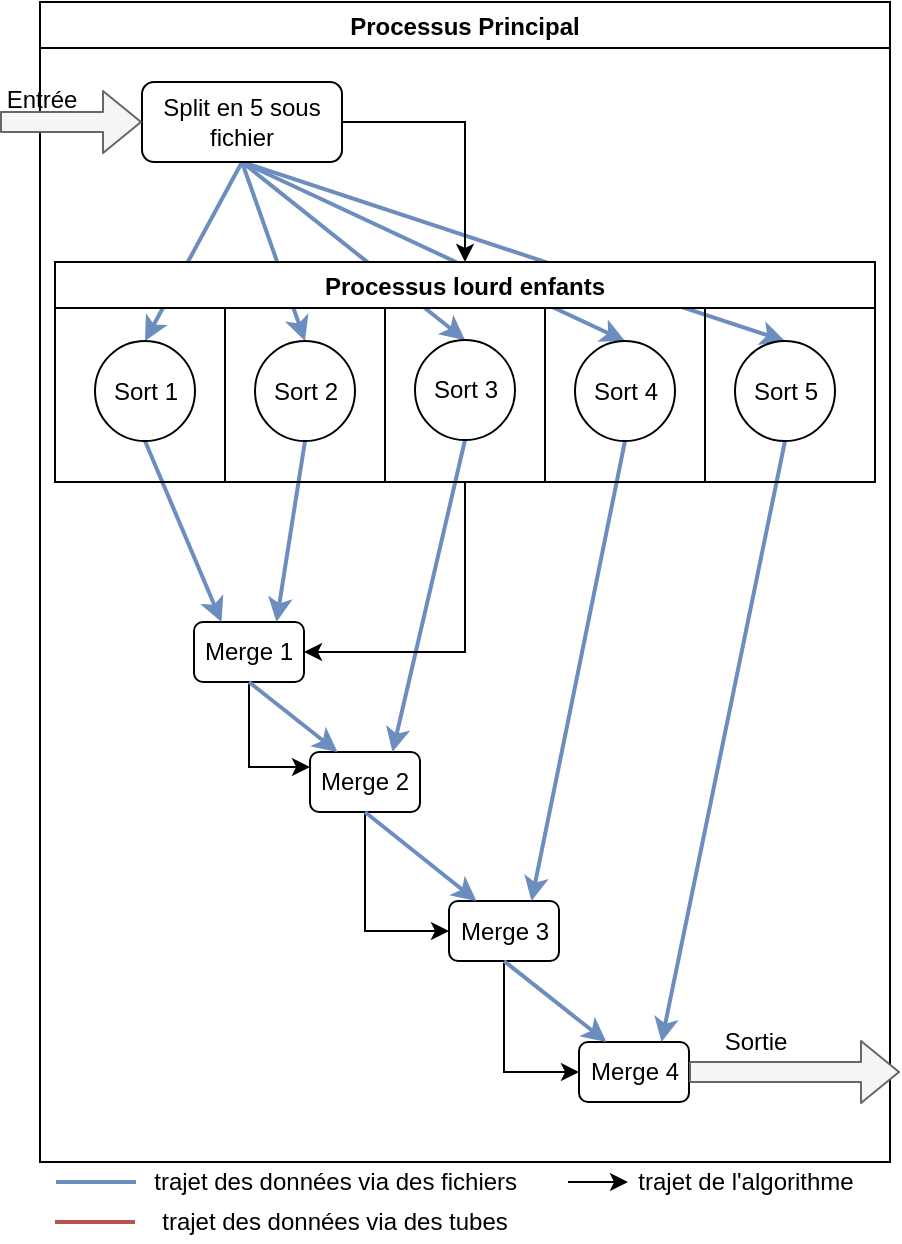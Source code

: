 <mxfile version="10.5.4" type="device"><diagram id="0q9RPKo4rW0WlW4GMi_R" name="Page-1"><mxGraphModel dx="1074" dy="853" grid="1" gridSize="10" guides="1" tooltips="1" connect="1" arrows="1" fold="1" page="1" pageScale="1" pageWidth="2970" pageHeight="2100" math="0" shadow="0"><root><mxCell id="0"/><mxCell id="1" parent="0"/><mxCell id="OFIGbGrWp9mvI6Ak_jQu-1" value="Processus Principal" style="swimlane;" parent="1" vertex="1"><mxGeometry x="1580" y="80" width="425" height="580" as="geometry"/></mxCell><mxCell id="dmsXIGATHcHCBPWfimos-7" value="" style="endArrow=none;html=1;exitX=0.5;exitY=0;exitDx=0;exitDy=0;fillColor=#dae8fc;strokeColor=#6c8ebf;strokeWidth=2;entryX=0.5;entryY=1;entryDx=0;entryDy=0;startArrow=classic;startFill=1;" parent="OFIGbGrWp9mvI6Ak_jQu-1" source="OFIGbGrWp9mvI6Ak_jQu-35" target="OFIGbGrWp9mvI6Ak_jQu-3" edge="1"><mxGeometry width="50" height="50" relative="1" as="geometry"><mxPoint x="100.724" y="319.931" as="sourcePoint"/><mxPoint x="62.793" y="229.586" as="targetPoint"/></mxGeometry></mxCell><mxCell id="dmsXIGATHcHCBPWfimos-8" value="" style="endArrow=none;html=1;exitX=0.5;exitY=0;exitDx=0;exitDy=0;fillColor=#dae8fc;strokeColor=#6c8ebf;strokeWidth=2;entryX=0.5;entryY=1;entryDx=0;entryDy=0;startArrow=classic;startFill=1;" parent="OFIGbGrWp9mvI6Ak_jQu-1" source="OFIGbGrWp9mvI6Ak_jQu-36" target="OFIGbGrWp9mvI6Ak_jQu-3" edge="1"><mxGeometry width="50" height="50" relative="1" as="geometry"><mxPoint x="62.793" y="179.241" as="sourcePoint"/><mxPoint x="111.069" y="90.276" as="targetPoint"/></mxGeometry></mxCell><mxCell id="dmsXIGATHcHCBPWfimos-9" value="" style="endArrow=none;html=1;exitX=0.5;exitY=0;exitDx=0;exitDy=0;fillColor=#dae8fc;strokeColor=#6c8ebf;strokeWidth=2;entryX=0.5;entryY=1;entryDx=0;entryDy=0;startArrow=classic;startFill=1;" parent="OFIGbGrWp9mvI6Ak_jQu-1" source="OFIGbGrWp9mvI6Ak_jQu-38" target="OFIGbGrWp9mvI6Ak_jQu-3" edge="1"><mxGeometry width="50" height="50" relative="1" as="geometry"><mxPoint x="72.793" y="189.241" as="sourcePoint"/><mxPoint x="121.069" y="100.276" as="targetPoint"/></mxGeometry></mxCell><mxCell id="dmsXIGATHcHCBPWfimos-10" value="" style="endArrow=none;html=1;exitX=0.5;exitY=0;exitDx=0;exitDy=0;fillColor=#dae8fc;strokeColor=#6c8ebf;strokeWidth=2;entryX=0.5;entryY=1;entryDx=0;entryDy=0;startArrow=classic;startFill=1;" parent="OFIGbGrWp9mvI6Ak_jQu-1" source="OFIGbGrWp9mvI6Ak_jQu-37" target="OFIGbGrWp9mvI6Ak_jQu-3" edge="1"><mxGeometry width="50" height="50" relative="1" as="geometry"><mxPoint x="82.793" y="199.241" as="sourcePoint"/><mxPoint x="131.069" y="110.276" as="targetPoint"/></mxGeometry></mxCell><mxCell id="dmsXIGATHcHCBPWfimos-11" value="" style="endArrow=none;html=1;exitX=0.5;exitY=0;exitDx=0;exitDy=0;fillColor=#dae8fc;strokeColor=#6c8ebf;strokeWidth=2;entryX=0.5;entryY=1;entryDx=0;entryDy=0;startArrow=classic;startFill=1;" parent="OFIGbGrWp9mvI6Ak_jQu-1" source="OFIGbGrWp9mvI6Ak_jQu-39" target="OFIGbGrWp9mvI6Ak_jQu-3" edge="1"><mxGeometry width="50" height="50" relative="1" as="geometry"><mxPoint x="92.793" y="209.241" as="sourcePoint"/><mxPoint x="141.069" y="120.276" as="targetPoint"/></mxGeometry></mxCell><mxCell id="OFIGbGrWp9mvI6Ak_jQu-2" style="edgeStyle=orthogonalEdgeStyle;rounded=0;orthogonalLoop=1;jettySize=auto;html=1;entryX=0.5;entryY=0;entryDx=0;entryDy=0;exitX=1;exitY=0.5;exitDx=0;exitDy=0;" parent="OFIGbGrWp9mvI6Ak_jQu-1" source="OFIGbGrWp9mvI6Ak_jQu-3" target="OFIGbGrWp9mvI6Ak_jQu-40" edge="1"><mxGeometry relative="1" as="geometry"><mxPoint x="79.69" y="109.931" as="targetPoint"/></mxGeometry></mxCell><mxCell id="OFIGbGrWp9mvI6Ak_jQu-3" value="Split en 5 sous fichier" style="rounded=1;whiteSpace=wrap;html=1;" parent="OFIGbGrWp9mvI6Ak_jQu-1" vertex="1"><mxGeometry x="51" y="40" width="100" height="40" as="geometry"/></mxCell><mxCell id="OFIGbGrWp9mvI6Ak_jQu-4" style="edgeStyle=orthogonalEdgeStyle;rounded=0;orthogonalLoop=1;jettySize=auto;html=1;entryX=0.5;entryY=0;entryDx=0;entryDy=0;" parent="OFIGbGrWp9mvI6Ak_jQu-1" edge="1"><mxGeometry relative="1" as="geometry"><mxPoint x="105" y="125.103" as="sourcePoint"/></mxGeometry></mxCell><mxCell id="OFIGbGrWp9mvI6Ak_jQu-8" style="edgeStyle=orthogonalEdgeStyle;rounded=0;orthogonalLoop=1;jettySize=auto;html=1;entryX=0.5;entryY=0;entryDx=0;entryDy=0;" parent="OFIGbGrWp9mvI6Ak_jQu-1" edge="1"><mxGeometry relative="1" as="geometry"><mxPoint x="297" y="229.931" as="sourcePoint"/></mxGeometry></mxCell><mxCell id="OFIGbGrWp9mvI6Ak_jQu-10" style="edgeStyle=orthogonalEdgeStyle;rounded=0;orthogonalLoop=1;jettySize=auto;html=1;entryX=0.5;entryY=0;entryDx=0;entryDy=0;" parent="OFIGbGrWp9mvI6Ak_jQu-1" edge="1"><mxGeometry relative="1" as="geometry"><mxPoint x="232" y="194.759" as="sourcePoint"/></mxGeometry></mxCell><mxCell id="OFIGbGrWp9mvI6Ak_jQu-12" style="edgeStyle=orthogonalEdgeStyle;rounded=0;orthogonalLoop=1;jettySize=auto;html=1;entryX=0.5;entryY=0;entryDx=0;entryDy=0;" parent="OFIGbGrWp9mvI6Ak_jQu-1" edge="1"><mxGeometry relative="1" as="geometry"><mxPoint x="170" y="160.276" as="sourcePoint"/></mxGeometry></mxCell><mxCell id="OFIGbGrWp9mvI6Ak_jQu-14" style="edgeStyle=orthogonalEdgeStyle;rounded=0;orthogonalLoop=1;jettySize=auto;html=1;entryX=0;entryY=0.25;entryDx=0;entryDy=0;strokeWidth=1;exitX=0.5;exitY=1;exitDx=0;exitDy=0;" parent="OFIGbGrWp9mvI6Ak_jQu-1" source="OFIGbGrWp9mvI6Ak_jQu-15" target="OFIGbGrWp9mvI6Ak_jQu-19" edge="1"><mxGeometry relative="1" as="geometry"/></mxCell><mxCell id="OFIGbGrWp9mvI6Ak_jQu-15" value="Merge 1" style="rounded=1;whiteSpace=wrap;html=1;" parent="OFIGbGrWp9mvI6Ak_jQu-1" vertex="1"><mxGeometry x="77" y="310" width="55" height="30" as="geometry"/></mxCell><mxCell id="OFIGbGrWp9mvI6Ak_jQu-16" value="" style="endArrow=none;html=1;exitX=0.25;exitY=0;exitDx=0;exitDy=0;fillColor=#dae8fc;strokeColor=#6c8ebf;strokeWidth=2;entryX=0.5;entryY=1;entryDx=0;entryDy=0;startArrow=classic;startFill=1;" parent="OFIGbGrWp9mvI6Ak_jQu-1" source="OFIGbGrWp9mvI6Ak_jQu-15" target="OFIGbGrWp9mvI6Ak_jQu-35" edge="1"><mxGeometry width="50" height="50" relative="1" as="geometry"><mxPoint x="70" y="240" as="sourcePoint"/><mxPoint x="90" y="260" as="targetPoint"/></mxGeometry></mxCell><mxCell id="OFIGbGrWp9mvI6Ak_jQu-17" value="" style="endArrow=none;html=1;exitX=0.75;exitY=0;exitDx=0;exitDy=0;fillColor=#dae8fc;strokeColor=#6c8ebf;strokeWidth=2;entryX=0.5;entryY=1;entryDx=0;entryDy=0;startArrow=classic;startFill=1;" parent="OFIGbGrWp9mvI6Ak_jQu-1" source="OFIGbGrWp9mvI6Ak_jQu-15" target="OFIGbGrWp9mvI6Ak_jQu-36" edge="1"><mxGeometry width="50" height="50" relative="1" as="geometry"><mxPoint x="160" y="410" as="sourcePoint"/><mxPoint x="121" y="280" as="targetPoint"/></mxGeometry></mxCell><mxCell id="OFIGbGrWp9mvI6Ak_jQu-18" style="edgeStyle=orthogonalEdgeStyle;rounded=0;orthogonalLoop=1;jettySize=auto;html=1;entryX=0;entryY=0.5;entryDx=0;entryDy=0;strokeWidth=1;exitX=0.5;exitY=1;exitDx=0;exitDy=0;" parent="OFIGbGrWp9mvI6Ak_jQu-1" source="OFIGbGrWp9mvI6Ak_jQu-19" target="OFIGbGrWp9mvI6Ak_jQu-24" edge="1"><mxGeometry relative="1" as="geometry"/></mxCell><mxCell id="OFIGbGrWp9mvI6Ak_jQu-19" value="Merge 2" style="rounded=1;whiteSpace=wrap;html=1;" parent="OFIGbGrWp9mvI6Ak_jQu-1" vertex="1"><mxGeometry x="135" y="375" width="55" height="30" as="geometry"/></mxCell><mxCell id="OFIGbGrWp9mvI6Ak_jQu-20" value="" style="endArrow=classic;html=1;entryX=0.25;entryY=0;entryDx=0;entryDy=0;exitX=0.5;exitY=1;exitDx=0;exitDy=0;fillColor=#dae8fc;strokeColor=#6c8ebf;strokeWidth=2;startArrow=none;startFill=0;endFill=1;" parent="OFIGbGrWp9mvI6Ak_jQu-1" source="OFIGbGrWp9mvI6Ak_jQu-15" target="OFIGbGrWp9mvI6Ak_jQu-19" edge="1"><mxGeometry width="50" height="50" relative="1" as="geometry"><mxPoint x="104" y="320" as="sourcePoint"/><mxPoint x="90" y="150" as="targetPoint"/></mxGeometry></mxCell><mxCell id="OFIGbGrWp9mvI6Ak_jQu-21" value="" style="endArrow=none;html=1;exitX=0.75;exitY=0;exitDx=0;exitDy=0;fillColor=#dae8fc;strokeColor=#6c8ebf;strokeWidth=2;entryX=0.5;entryY=1;entryDx=0;entryDy=0;startArrow=classic;startFill=1;" parent="OFIGbGrWp9mvI6Ak_jQu-1" source="OFIGbGrWp9mvI6Ak_jQu-19" target="OFIGbGrWp9mvI6Ak_jQu-38" edge="1"><mxGeometry width="50" height="50" relative="1" as="geometry"><mxPoint x="114" y="330" as="sourcePoint"/><mxPoint x="190" y="310" as="targetPoint"/></mxGeometry></mxCell><mxCell id="OFIGbGrWp9mvI6Ak_jQu-22" value="Merge 4" style="rounded=1;whiteSpace=wrap;html=1;" parent="OFIGbGrWp9mvI6Ak_jQu-1" vertex="1"><mxGeometry x="269.5" y="520" width="55" height="30" as="geometry"/></mxCell><mxCell id="OFIGbGrWp9mvI6Ak_jQu-23" style="edgeStyle=orthogonalEdgeStyle;rounded=0;orthogonalLoop=1;jettySize=auto;html=1;entryX=0;entryY=0.5;entryDx=0;entryDy=0;strokeWidth=1;exitX=0.5;exitY=1;exitDx=0;exitDy=0;" parent="OFIGbGrWp9mvI6Ak_jQu-1" source="OFIGbGrWp9mvI6Ak_jQu-24" target="OFIGbGrWp9mvI6Ak_jQu-22" edge="1"><mxGeometry relative="1" as="geometry"/></mxCell><mxCell id="OFIGbGrWp9mvI6Ak_jQu-24" value="Merge 3" style="rounded=1;whiteSpace=wrap;html=1;" parent="OFIGbGrWp9mvI6Ak_jQu-1" vertex="1"><mxGeometry x="204.5" y="449.5" width="55" height="30" as="geometry"/></mxCell><mxCell id="OFIGbGrWp9mvI6Ak_jQu-25" value="" style="endArrow=none;html=1;entryX=0.5;entryY=1;entryDx=0;entryDy=0;exitX=0.25;exitY=0;exitDx=0;exitDy=0;fillColor=#dae8fc;strokeColor=#6c8ebf;strokeWidth=2;startArrow=classic;startFill=1;" parent="OFIGbGrWp9mvI6Ak_jQu-1" source="OFIGbGrWp9mvI6Ak_jQu-24" target="OFIGbGrWp9mvI6Ak_jQu-19" edge="1"><mxGeometry width="50" height="50" relative="1" as="geometry"><mxPoint x="118" y="350" as="sourcePoint"/><mxPoint x="159" y="385" as="targetPoint"/></mxGeometry></mxCell><mxCell id="OFIGbGrWp9mvI6Ak_jQu-26" value="" style="endArrow=classic;html=1;entryX=0.75;entryY=0;entryDx=0;entryDy=0;fillColor=#dae8fc;strokeColor=#6c8ebf;strokeWidth=2;exitX=0.5;exitY=1;exitDx=0;exitDy=0;startArrow=none;startFill=0;endFill=1;" parent="OFIGbGrWp9mvI6Ak_jQu-1" source="OFIGbGrWp9mvI6Ak_jQu-37" target="OFIGbGrWp9mvI6Ak_jQu-24" edge="1"><mxGeometry width="50" height="50" relative="1" as="geometry"><mxPoint x="270" y="320" as="sourcePoint"/><mxPoint x="169" y="395" as="targetPoint"/></mxGeometry></mxCell><mxCell id="OFIGbGrWp9mvI6Ak_jQu-27" value="" style="endArrow=classic;html=1;entryX=0.25;entryY=0;entryDx=0;entryDy=0;exitX=0.5;exitY=1;exitDx=0;exitDy=0;fillColor=#dae8fc;strokeColor=#6c8ebf;strokeWidth=2;startArrow=none;startFill=0;endFill=1;" parent="OFIGbGrWp9mvI6Ak_jQu-1" source="OFIGbGrWp9mvI6Ak_jQu-24" target="OFIGbGrWp9mvI6Ak_jQu-22" edge="1"><mxGeometry width="50" height="50" relative="1" as="geometry"><mxPoint x="228" y="460" as="sourcePoint"/><mxPoint x="173" y="415" as="targetPoint"/></mxGeometry></mxCell><mxCell id="OFIGbGrWp9mvI6Ak_jQu-28" value="" style="endArrow=none;html=1;exitX=0.75;exitY=0;exitDx=0;exitDy=0;fillColor=#dae8fc;strokeColor=#6c8ebf;strokeWidth=2;entryX=0.5;entryY=1;entryDx=0;entryDy=0;startArrow=classic;startFill=1;" parent="OFIGbGrWp9mvI6Ak_jQu-1" source="OFIGbGrWp9mvI6Ak_jQu-22" target="OFIGbGrWp9mvI6Ak_jQu-39" edge="1"><mxGeometry width="50" height="50" relative="1" as="geometry"><mxPoint x="238" y="470" as="sourcePoint"/><mxPoint x="333" y="350" as="targetPoint"/></mxGeometry></mxCell><mxCell id="OFIGbGrWp9mvI6Ak_jQu-29" value="" style="shape=flexArrow;endArrow=classic;html=1;strokeWidth=1;fillColor=#f5f5f5;strokeColor=#666666;gradientColor=none;exitX=1;exitY=0.5;exitDx=0;exitDy=0;" parent="OFIGbGrWp9mvI6Ak_jQu-1" source="OFIGbGrWp9mvI6Ak_jQu-22" edge="1"><mxGeometry width="50" height="50" relative="1" as="geometry"><mxPoint x="333" y="535" as="sourcePoint"/><mxPoint x="430" y="535" as="targetPoint"/></mxGeometry></mxCell><mxCell id="OFIGbGrWp9mvI6Ak_jQu-30" value="Sortie" style="text;html=1;strokeColor=none;fillColor=none;align=center;verticalAlign=middle;whiteSpace=wrap;rounded=0;" parent="OFIGbGrWp9mvI6Ak_jQu-1" vertex="1"><mxGeometry x="338" y="510" width="40" height="20" as="geometry"/></mxCell><mxCell id="OFIGbGrWp9mvI6Ak_jQu-47" style="edgeStyle=orthogonalEdgeStyle;rounded=0;orthogonalLoop=1;jettySize=auto;html=1;entryX=1;entryY=0.5;entryDx=0;entryDy=0;" parent="OFIGbGrWp9mvI6Ak_jQu-1" source="OFIGbGrWp9mvI6Ak_jQu-40" target="OFIGbGrWp9mvI6Ak_jQu-15" edge="1"><mxGeometry relative="1" as="geometry"/></mxCell><mxCell id="OFIGbGrWp9mvI6Ak_jQu-40" value="Processus lourd enfants" style="swimlane;" parent="OFIGbGrWp9mvI6Ak_jQu-1" vertex="1"><mxGeometry x="7.5" y="130" width="410" height="110" as="geometry"/></mxCell><mxCell id="OFIGbGrWp9mvI6Ak_jQu-35" value="Sort 1" style="ellipse;whiteSpace=wrap;html=1;aspect=fixed;" parent="OFIGbGrWp9mvI6Ak_jQu-40" vertex="1"><mxGeometry x="20" y="39.5" width="50" height="50" as="geometry"/></mxCell><mxCell id="OFIGbGrWp9mvI6Ak_jQu-36" value="Sort 2" style="ellipse;whiteSpace=wrap;html=1;aspect=fixed;" parent="OFIGbGrWp9mvI6Ak_jQu-40" vertex="1"><mxGeometry x="100" y="39.5" width="50" height="50" as="geometry"/></mxCell><mxCell id="OFIGbGrWp9mvI6Ak_jQu-38" value="Sort 3" style="ellipse;whiteSpace=wrap;html=1;aspect=fixed;" parent="OFIGbGrWp9mvI6Ak_jQu-40" vertex="1"><mxGeometry x="180" y="39" width="50" height="50" as="geometry"/></mxCell><mxCell id="OFIGbGrWp9mvI6Ak_jQu-37" value="Sort 4" style="ellipse;whiteSpace=wrap;html=1;aspect=fixed;" parent="OFIGbGrWp9mvI6Ak_jQu-40" vertex="1"><mxGeometry x="260" y="39.5" width="50" height="50" as="geometry"/></mxCell><mxCell id="OFIGbGrWp9mvI6Ak_jQu-39" value="Sort 5&lt;br&gt;" style="ellipse;whiteSpace=wrap;html=1;aspect=fixed;" parent="OFIGbGrWp9mvI6Ak_jQu-40" vertex="1"><mxGeometry x="340" y="39.5" width="50" height="50" as="geometry"/></mxCell><mxCell id="OFIGbGrWp9mvI6Ak_jQu-43" value="" style="endArrow=none;html=1;" parent="OFIGbGrWp9mvI6Ak_jQu-40" edge="1"><mxGeometry width="50" height="50" relative="1" as="geometry"><mxPoint x="85" y="110" as="sourcePoint"/><mxPoint x="85" y="23" as="targetPoint"/></mxGeometry></mxCell><mxCell id="OFIGbGrWp9mvI6Ak_jQu-46" value="" style="endArrow=none;html=1;" parent="OFIGbGrWp9mvI6Ak_jQu-40" edge="1"><mxGeometry width="50" height="50" relative="1" as="geometry"><mxPoint x="325.0" y="110" as="sourcePoint"/><mxPoint x="325.0" y="23" as="targetPoint"/></mxGeometry></mxCell><mxCell id="OFIGbGrWp9mvI6Ak_jQu-45" value="" style="endArrow=none;html=1;" parent="OFIGbGrWp9mvI6Ak_jQu-40" edge="1"><mxGeometry width="50" height="50" relative="1" as="geometry"><mxPoint x="245.0" y="110" as="sourcePoint"/><mxPoint x="245.0" y="23" as="targetPoint"/></mxGeometry></mxCell><mxCell id="OFIGbGrWp9mvI6Ak_jQu-44" value="" style="endArrow=none;html=1;" parent="OFIGbGrWp9mvI6Ak_jQu-40" edge="1"><mxGeometry width="50" height="50" relative="1" as="geometry"><mxPoint x="165.0" y="110" as="sourcePoint"/><mxPoint x="165.0" y="23" as="targetPoint"/></mxGeometry></mxCell><mxCell id="OFIGbGrWp9mvI6Ak_jQu-32" value="" style="shape=flexArrow;endArrow=classic;html=1;strokeWidth=1;entryX=0;entryY=0.5;entryDx=0;entryDy=0;fillColor=#f5f5f5;strokeColor=#666666;gradientColor=none;" parent="1" target="OFIGbGrWp9mvI6Ak_jQu-3" edge="1"><mxGeometry width="50" height="50" relative="1" as="geometry"><mxPoint x="1560" y="140" as="sourcePoint"/><mxPoint x="1570" y="110" as="targetPoint"/></mxGeometry></mxCell><mxCell id="OFIGbGrWp9mvI6Ak_jQu-33" value="Entrée" style="text;html=1;strokeColor=none;fillColor=none;align=center;verticalAlign=middle;whiteSpace=wrap;rounded=0;" parent="1" vertex="1"><mxGeometry x="1561" y="119" width="40" height="20" as="geometry"/></mxCell><mxCell id="dmsXIGATHcHCBPWfimos-1" value="" style="endArrow=none;html=1;fillColor=#dae8fc;strokeColor=#6c8ebf;strokeWidth=2;" parent="1" edge="1"><mxGeometry width="50" height="50" relative="1" as="geometry"><mxPoint x="1628" y="670" as="sourcePoint"/><mxPoint x="1588" y="670" as="targetPoint"/></mxGeometry></mxCell><mxCell id="dmsXIGATHcHCBPWfimos-2" value="trajet des données via des fichiers&amp;nbsp;" style="text;html=1;strokeColor=none;fillColor=none;align=center;verticalAlign=middle;whiteSpace=wrap;rounded=0;" parent="1" vertex="1"><mxGeometry x="1636" y="660" width="187" height="20" as="geometry"/></mxCell><mxCell id="dmsXIGATHcHCBPWfimos-3" value="" style="endArrow=classic;html=1;" parent="1" edge="1"><mxGeometry width="50" height="50" relative="1" as="geometry"><mxPoint x="1844" y="670" as="sourcePoint"/><mxPoint x="1874" y="670" as="targetPoint"/></mxGeometry></mxCell><mxCell id="dmsXIGATHcHCBPWfimos-4" value="trajet de l'algorithme" style="text;html=1;strokeColor=none;fillColor=none;align=center;verticalAlign=middle;whiteSpace=wrap;rounded=0;" parent="1" vertex="1"><mxGeometry x="1874" y="660" width="118" height="20" as="geometry"/></mxCell><mxCell id="dmsXIGATHcHCBPWfimos-5" value="" style="endArrow=none;html=1;fillColor=#f8cecc;strokeColor=#b85450;strokeWidth=2;" parent="1" edge="1"><mxGeometry width="50" height="50" relative="1" as="geometry"><mxPoint x="1627.5" y="690" as="sourcePoint"/><mxPoint x="1587.5" y="690" as="targetPoint"/></mxGeometry></mxCell><mxCell id="dmsXIGATHcHCBPWfimos-6" value="trajet des données via des tubes" style="text;html=1;strokeColor=none;fillColor=none;align=center;verticalAlign=middle;whiteSpace=wrap;rounded=0;" parent="1" vertex="1"><mxGeometry x="1633.5" y="680" width="187" height="20" as="geometry"/></mxCell></root></mxGraphModel></diagram></mxfile>